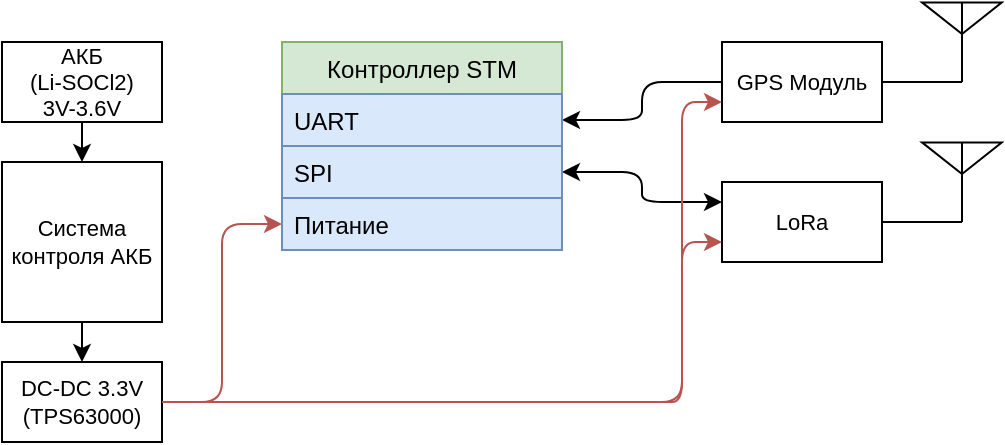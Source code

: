 <mxfile version="15.2.5" type="google"><diagram id="WvKW2JPu2-7aY8d3KRiN" name="Page-1"><mxGraphModel dx="777" dy="458" grid="1" gridSize="10" guides="1" tooltips="1" connect="1" arrows="1" fold="1" page="1" pageScale="1" pageWidth="827" pageHeight="1169" math="0" shadow="0"><root><mxCell id="0"/><mxCell id="1" parent="0"/><mxCell id="8rCkkGll7oROs87KIcLk-1" value="&lt;font style=&quot;font-size: 11px&quot;&gt;GPS Модуль&lt;/font&gt;" style="rounded=0;whiteSpace=wrap;html=1;fontSize=11;" parent="1" vertex="1"><mxGeometry x="480" y="240" width="80" height="40" as="geometry"/></mxCell><mxCell id="8rCkkGll7oROs87KIcLk-6" value="" style="verticalLabelPosition=bottom;shadow=0;dashed=0;align=center;html=1;verticalAlign=top;shape=mxgraph.electrical.radio.aerial_-_antenna_2;fontSize=11;" parent="1" vertex="1"><mxGeometry x="580" y="290" width="40" height="40" as="geometry"/></mxCell><mxCell id="8rCkkGll7oROs87KIcLk-20" style="edgeStyle=orthogonalEdgeStyle;rounded=0;orthogonalLoop=1;jettySize=auto;html=1;exitX=0.5;exitY=1;exitDx=0;exitDy=0;entryX=0.5;entryY=0;entryDx=0;entryDy=0;startArrow=none;startFill=0;fontSize=11;" parent="1" source="8rCkkGll7oROs87KIcLk-11" target="8rCkkGll7oROs87KIcLk-19" edge="1"><mxGeometry relative="1" as="geometry"/></mxCell><mxCell id="8rCkkGll7oROs87KIcLk-11" value="АКБ&lt;br&gt;(Li-SOCl2)&lt;br&gt;3V-3.6V" style="rounded=0;whiteSpace=wrap;html=1;fontSize=11;" parent="1" vertex="1"><mxGeometry x="120" y="240" width="80" height="40" as="geometry"/></mxCell><mxCell id="8rCkkGll7oROs87KIcLk-12" value="&lt;font style=&quot;font-size: 11px&quot;&gt;LoRa&lt;br&gt;&lt;/font&gt;" style="rounded=0;whiteSpace=wrap;html=1;fontSize=11;" parent="1" vertex="1"><mxGeometry x="480" y="310" width="80" height="40" as="geometry"/></mxCell><mxCell id="8rCkkGll7oROs87KIcLk-13" value="" style="verticalLabelPosition=bottom;shadow=0;dashed=0;align=center;html=1;verticalAlign=top;shape=mxgraph.electrical.radio.aerial_-_antenna_2;fontSize=11;" parent="1" vertex="1"><mxGeometry x="580" y="220" width="40" height="40" as="geometry"/></mxCell><mxCell id="mZQrfr4ekXyF6ET0CjQB-10" style="edgeStyle=orthogonalEdgeStyle;rounded=0;orthogonalLoop=1;jettySize=auto;html=1;exitX=0.5;exitY=1;exitDx=0;exitDy=0;entryX=0.5;entryY=0;entryDx=0;entryDy=0;" parent="1" source="8rCkkGll7oROs87KIcLk-19" target="mZQrfr4ekXyF6ET0CjQB-9" edge="1"><mxGeometry relative="1" as="geometry"/></mxCell><mxCell id="8rCkkGll7oROs87KIcLk-19" value="Система контроля АКБ" style="rounded=0;whiteSpace=wrap;html=1;fontSize=11;" parent="1" vertex="1"><mxGeometry x="120" y="300" width="80" height="80" as="geometry"/></mxCell><mxCell id="mZQrfr4ekXyF6ET0CjQB-5" value="" style="endArrow=none;html=1;entryX=1;entryY=0.5;entryDx=0;entryDy=0;exitX=0.5;exitY=1;exitDx=0;exitDy=0;exitPerimeter=0;" parent="1" source="8rCkkGll7oROs87KIcLk-13" target="8rCkkGll7oROs87KIcLk-1" edge="1"><mxGeometry width="50" height="50" relative="1" as="geometry"><mxPoint x="400" y="360" as="sourcePoint"/><mxPoint x="450" y="310" as="targetPoint"/></mxGeometry></mxCell><mxCell id="mZQrfr4ekXyF6ET0CjQB-6" value="" style="endArrow=none;html=1;entryX=1;entryY=0.5;entryDx=0;entryDy=0;exitX=0.5;exitY=1;exitDx=0;exitDy=0;exitPerimeter=0;" parent="1" edge="1" target="8rCkkGll7oROs87KIcLk-12" source="8rCkkGll7oROs87KIcLk-6"><mxGeometry width="50" height="50" relative="1" as="geometry"><mxPoint x="600" y="340" as="sourcePoint"/><mxPoint x="560" y="340" as="targetPoint"/></mxGeometry></mxCell><mxCell id="mZQrfr4ekXyF6ET0CjQB-7" value="" style="endArrow=classic;html=1;exitX=0;exitY=0.5;exitDx=0;exitDy=0;entryX=1;entryY=0.5;entryDx=0;entryDy=0;edgeStyle=elbowEdgeStyle;" parent="1" source="8rCkkGll7oROs87KIcLk-1" edge="1" target="qExjE2i87aPRZC3MdHZP-3"><mxGeometry width="50" height="50" relative="1" as="geometry"><mxPoint x="400" y="360" as="sourcePoint"/><mxPoint x="400" y="260" as="targetPoint"/></mxGeometry></mxCell><mxCell id="mZQrfr4ekXyF6ET0CjQB-8" value="" style="endArrow=classic;startArrow=classic;html=1;entryX=0;entryY=0.25;entryDx=0;entryDy=0;exitX=1;exitY=0.5;exitDx=0;exitDy=0;edgeStyle=elbowEdgeStyle;" parent="1" target="8rCkkGll7oROs87KIcLk-12" edge="1" source="qExjE2i87aPRZC3MdHZP-4"><mxGeometry width="50" height="50" relative="1" as="geometry"><mxPoint x="400" y="340" as="sourcePoint"/><mxPoint x="420" y="300" as="targetPoint"/></mxGeometry></mxCell><mxCell id="mZQrfr4ekXyF6ET0CjQB-9" value="DC-DC 3.3V&lt;br&gt;&lt;div&gt;&lt;span&gt;(TPS63000)&lt;/span&gt;&lt;/div&gt;" style="rounded=0;whiteSpace=wrap;html=1;fontSize=11;" parent="1" vertex="1"><mxGeometry x="120" y="400" width="80" height="40" as="geometry"/></mxCell><mxCell id="mZQrfr4ekXyF6ET0CjQB-12" value="" style="endArrow=classic;html=1;entryX=0;entryY=0.75;entryDx=0;entryDy=0;fillColor=#f8cecc;strokeColor=#b85450;exitX=1;exitY=0.5;exitDx=0;exitDy=0;" parent="1" target="8rCkkGll7oROs87KIcLk-12" edge="1" source="mZQrfr4ekXyF6ET0CjQB-9"><mxGeometry width="50" height="50" relative="1" as="geometry"><mxPoint x="460" y="420" as="sourcePoint"/><mxPoint x="520" y="420" as="targetPoint"/><Array as="points"><mxPoint x="460" y="420"/><mxPoint x="460" y="340"/></Array></mxGeometry></mxCell><mxCell id="mZQrfr4ekXyF6ET0CjQB-13" value="" style="endArrow=classic;html=1;exitX=1;exitY=0.5;exitDx=0;exitDy=0;entryX=0;entryY=0.5;entryDx=0;entryDy=0;fillColor=#f8cecc;strokeColor=#b85450;" parent="1" source="mZQrfr4ekXyF6ET0CjQB-9" target="qExjE2i87aPRZC3MdHZP-5" edge="1"><mxGeometry width="50" height="50" relative="1" as="geometry"><mxPoint x="310" y="350" as="sourcePoint"/><mxPoint x="340" y="360" as="targetPoint"/><Array as="points"><mxPoint x="230" y="420"/><mxPoint x="230" y="331"/></Array></mxGeometry></mxCell><mxCell id="mZQrfr4ekXyF6ET0CjQB-14" value="" style="endArrow=classic;html=1;entryX=0;entryY=0.75;entryDx=0;entryDy=0;fillColor=#f8cecc;strokeColor=#b85450;exitX=1;exitY=0.5;exitDx=0;exitDy=0;" parent="1" target="8rCkkGll7oROs87KIcLk-1" edge="1" source="mZQrfr4ekXyF6ET0CjQB-9"><mxGeometry width="50" height="50" relative="1" as="geometry"><mxPoint x="310" y="420" as="sourcePoint"/><mxPoint x="360" y="300" as="targetPoint"/><Array as="points"><mxPoint x="440" y="420"/><mxPoint x="460" y="420"/><mxPoint x="460" y="270"/></Array></mxGeometry></mxCell><mxCell id="qExjE2i87aPRZC3MdHZP-2" value="Контроллер STM" style="swimlane;fontStyle=0;childLayout=stackLayout;horizontal=1;startSize=26;horizontalStack=0;resizeParent=1;resizeParentMax=0;resizeLast=0;collapsible=1;marginBottom=0;fillColor=#d5e8d4;strokeColor=#82b366;" vertex="1" parent="1"><mxGeometry x="260" y="240" width="140" height="104" as="geometry"/></mxCell><mxCell id="qExjE2i87aPRZC3MdHZP-3" value="UART" style="text;align=left;verticalAlign=top;spacingLeft=4;spacingRight=4;overflow=hidden;rotatable=0;points=[[0,0.5],[1,0.5]];portConstraint=eastwest;fillColor=#dae8fc;strokeColor=#6c8ebf;" vertex="1" parent="qExjE2i87aPRZC3MdHZP-2"><mxGeometry y="26" width="140" height="26" as="geometry"/></mxCell><mxCell id="qExjE2i87aPRZC3MdHZP-4" value="SPI" style="text;strokeColor=#6c8ebf;fillColor=#dae8fc;align=left;verticalAlign=top;spacingLeft=4;spacingRight=4;overflow=hidden;rotatable=0;points=[[0,0.5],[1,0.5]];portConstraint=eastwest;" vertex="1" parent="qExjE2i87aPRZC3MdHZP-2"><mxGeometry y="52" width="140" height="26" as="geometry"/></mxCell><mxCell id="qExjE2i87aPRZC3MdHZP-5" value="Питание" style="text;strokeColor=#6c8ebf;fillColor=#dae8fc;align=left;verticalAlign=top;spacingLeft=4;spacingRight=4;overflow=hidden;rotatable=0;points=[[0,0.5],[1,0.5]];portConstraint=eastwest;" vertex="1" parent="qExjE2i87aPRZC3MdHZP-2"><mxGeometry y="78" width="140" height="26" as="geometry"/></mxCell></root></mxGraphModel></diagram></mxfile>